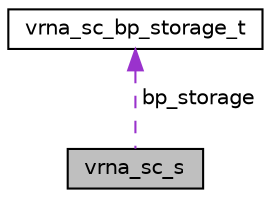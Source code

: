 digraph "vrna_sc_s"
{
 // INTERACTIVE_SVG=YES
 // LATEX_PDF_SIZE
  bgcolor="transparent";
  edge [fontname="Helvetica",fontsize="10",labelfontname="Helvetica",labelfontsize="10"];
  node [fontname="Helvetica",fontsize="10",shape=record];
  Node1 [label="vrna_sc_s",height=0.2,width=0.4,color="black", fillcolor="grey75", style="filled", fontcolor="black",tooltip="The soft constraints data structure."];
  Node2 -> Node1 [dir="back",color="darkorchid3",fontsize="10",style="dashed",label=" bp_storage" ,fontname="Helvetica"];
  Node2 [label="vrna_sc_bp_storage_t",height=0.2,width=0.4,color="black",URL="$structvrna__sc__bp__storage__t.html",tooltip="A base pair constraint."];
}
